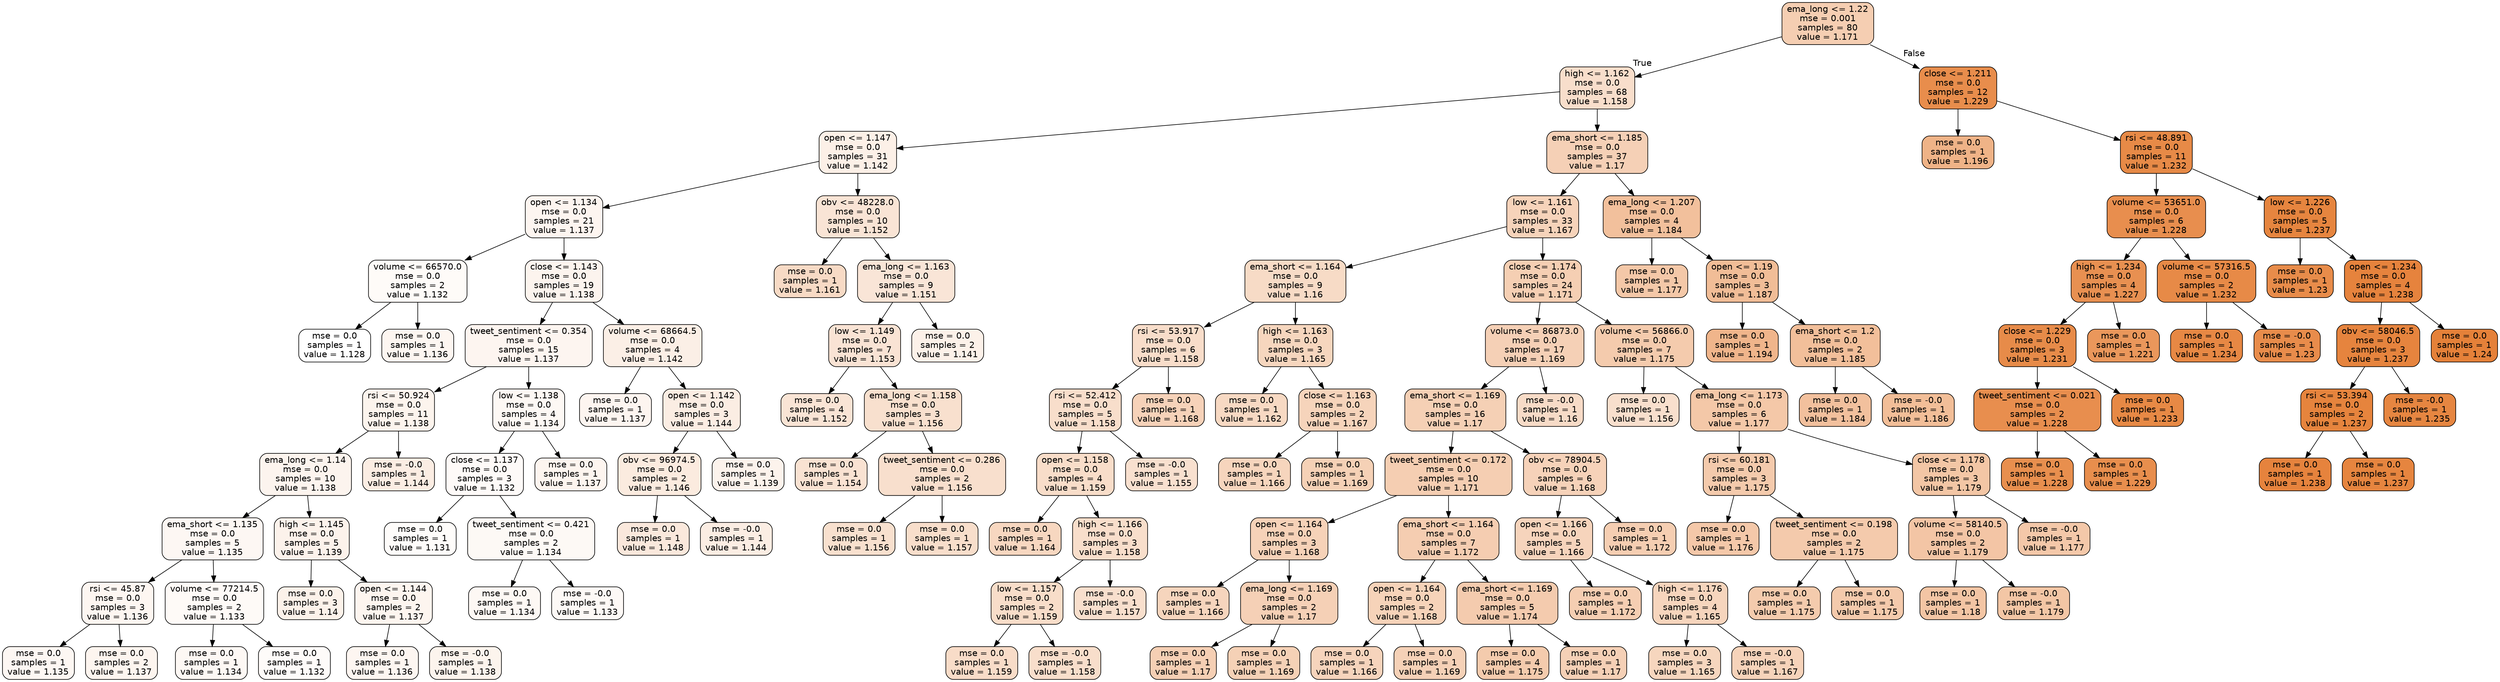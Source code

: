 digraph Tree {
node [shape=box, style="filled, rounded", color="black", fontname=helvetica] ;
edge [fontname=helvetica] ;
0 [label="ema_long <= 1.22\nmse = 0.001\nsamples = 80\nvalue = 1.171", fillcolor="#e5813962"] ;
1 [label="high <= 1.162\nmse = 0.0\nsamples = 68\nvalue = 1.158", fillcolor="#e5813942"] ;
0 -> 1 [labeldistance=2.5, labelangle=45, headlabel="True"] ;
2 [label="open <= 1.147\nmse = 0.0\nsamples = 31\nvalue = 1.142", fillcolor="#e581391e"] ;
1 -> 2 ;
3 [label="open <= 1.134\nmse = 0.0\nsamples = 21\nvalue = 1.137", fillcolor="#e5813913"] ;
2 -> 3 ;
4 [label="volume <= 66570.0\nmse = 0.0\nsamples = 2\nvalue = 1.132", fillcolor="#e5813908"] ;
3 -> 4 ;
5 [label="mse = 0.0\nsamples = 1\nvalue = 1.128", fillcolor="#e5813900"] ;
4 -> 5 ;
6 [label="mse = 0.0\nsamples = 1\nvalue = 1.136", fillcolor="#e5813911"] ;
4 -> 6 ;
7 [label="close <= 1.143\nmse = 0.0\nsamples = 19\nvalue = 1.138", fillcolor="#e5813915"] ;
3 -> 7 ;
8 [label="tweet_sentiment <= 0.354\nmse = 0.0\nsamples = 15\nvalue = 1.137", fillcolor="#e5813913"] ;
7 -> 8 ;
9 [label="rsi <= 50.924\nmse = 0.0\nsamples = 11\nvalue = 1.138", fillcolor="#e5813916"] ;
8 -> 9 ;
10 [label="ema_long <= 1.14\nmse = 0.0\nsamples = 10\nvalue = 1.138", fillcolor="#e5813915"] ;
9 -> 10 ;
11 [label="ema_short <= 1.135\nmse = 0.0\nsamples = 5\nvalue = 1.135", fillcolor="#e581390f"] ;
10 -> 11 ;
12 [label="rsi <= 45.87\nmse = 0.0\nsamples = 3\nvalue = 1.136", fillcolor="#e5813912"] ;
11 -> 12 ;
13 [label="mse = 0.0\nsamples = 1\nvalue = 1.135", fillcolor="#e581390f"] ;
12 -> 13 ;
14 [label="mse = 0.0\nsamples = 2\nvalue = 1.137", fillcolor="#e5813914"] ;
12 -> 14 ;
15 [label="volume <= 77214.5\nmse = 0.0\nsamples = 2\nvalue = 1.133", fillcolor="#e581390a"] ;
11 -> 15 ;
16 [label="mse = 0.0\nsamples = 1\nvalue = 1.134", fillcolor="#e581390d"] ;
15 -> 16 ;
17 [label="mse = 0.0\nsamples = 1\nvalue = 1.132", fillcolor="#e5813907"] ;
15 -> 17 ;
18 [label="high <= 1.145\nmse = 0.0\nsamples = 5\nvalue = 1.139", fillcolor="#e5813919"] ;
10 -> 18 ;
19 [label="mse = 0.0\nsamples = 3\nvalue = 1.14", fillcolor="#e581391a"] ;
18 -> 19 ;
20 [label="open <= 1.144\nmse = 0.0\nsamples = 2\nvalue = 1.137", fillcolor="#e5813914"] ;
18 -> 20 ;
21 [label="mse = 0.0\nsamples = 1\nvalue = 1.136", fillcolor="#e5813912"] ;
20 -> 21 ;
22 [label="mse = -0.0\nsamples = 1\nvalue = 1.138", fillcolor="#e5813916"] ;
20 -> 22 ;
23 [label="mse = -0.0\nsamples = 1\nvalue = 1.144", fillcolor="#e5813924"] ;
9 -> 23 ;
24 [label="low <= 1.138\nmse = 0.0\nsamples = 4\nvalue = 1.134", fillcolor="#e581390d"] ;
8 -> 24 ;
25 [label="close <= 1.137\nmse = 0.0\nsamples = 3\nvalue = 1.132", fillcolor="#e5813909"] ;
24 -> 25 ;
26 [label="mse = 0.0\nsamples = 1\nvalue = 1.131", fillcolor="#e5813906"] ;
25 -> 26 ;
27 [label="tweet_sentiment <= 0.421\nmse = 0.0\nsamples = 2\nvalue = 1.134", fillcolor="#e581390c"] ;
25 -> 27 ;
28 [label="mse = 0.0\nsamples = 1\nvalue = 1.134", fillcolor="#e581390d"] ;
27 -> 28 ;
29 [label="mse = -0.0\nsamples = 1\nvalue = 1.133", fillcolor="#e581390b"] ;
27 -> 29 ;
30 [label="mse = 0.0\nsamples = 1\nvalue = 1.137", fillcolor="#e5813914"] ;
24 -> 30 ;
31 [label="volume <= 68664.5\nmse = 0.0\nsamples = 4\nvalue = 1.142", fillcolor="#e581391f"] ;
7 -> 31 ;
32 [label="mse = 0.0\nsamples = 1\nvalue = 1.137", fillcolor="#e5813913"] ;
31 -> 32 ;
33 [label="open <= 1.142\nmse = 0.0\nsamples = 3\nvalue = 1.144", fillcolor="#e5813923"] ;
31 -> 33 ;
34 [label="obv <= 96974.5\nmse = 0.0\nsamples = 2\nvalue = 1.146", fillcolor="#e5813928"] ;
33 -> 34 ;
35 [label="mse = 0.0\nsamples = 1\nvalue = 1.148", fillcolor="#e581392d"] ;
34 -> 35 ;
36 [label="mse = -0.0\nsamples = 1\nvalue = 1.144", fillcolor="#e5813923"] ;
34 -> 36 ;
37 [label="mse = 0.0\nsamples = 1\nvalue = 1.139", fillcolor="#e5813918"] ;
33 -> 37 ;
38 [label="obv <= 48228.0\nmse = 0.0\nsamples = 10\nvalue = 1.152", fillcolor="#e5813935"] ;
2 -> 38 ;
39 [label="mse = 0.0\nsamples = 1\nvalue = 1.161", fillcolor="#e581394a"] ;
38 -> 39 ;
40 [label="ema_long <= 1.163\nmse = 0.0\nsamples = 9\nvalue = 1.151", fillcolor="#e5813933"] ;
38 -> 40 ;
41 [label="low <= 1.149\nmse = 0.0\nsamples = 7\nvalue = 1.153", fillcolor="#e5813937"] ;
40 -> 41 ;
42 [label="mse = 0.0\nsamples = 4\nvalue = 1.152", fillcolor="#e5813935"] ;
41 -> 42 ;
43 [label="ema_long <= 1.158\nmse = 0.0\nsamples = 3\nvalue = 1.156", fillcolor="#e581393e"] ;
41 -> 43 ;
44 [label="mse = 0.0\nsamples = 1\nvalue = 1.154", fillcolor="#e5813939"] ;
43 -> 44 ;
45 [label="tweet_sentiment <= 0.286\nmse = 0.0\nsamples = 2\nvalue = 1.156", fillcolor="#e5813940"] ;
43 -> 45 ;
46 [label="mse = 0.0\nsamples = 1\nvalue = 1.156", fillcolor="#e581393e"] ;
45 -> 46 ;
47 [label="mse = 0.0\nsamples = 1\nvalue = 1.157", fillcolor="#e5813942"] ;
45 -> 47 ;
48 [label="mse = 0.0\nsamples = 2\nvalue = 1.141", fillcolor="#e581391c"] ;
40 -> 48 ;
49 [label="ema_short <= 1.185\nmse = 0.0\nsamples = 37\nvalue = 1.17", fillcolor="#e581395e"] ;
1 -> 49 ;
50 [label="low <= 1.161\nmse = 0.0\nsamples = 33\nvalue = 1.167", fillcolor="#e5813958"] ;
49 -> 50 ;
51 [label="ema_short <= 1.164\nmse = 0.0\nsamples = 9\nvalue = 1.16", fillcolor="#e5813949"] ;
50 -> 51 ;
52 [label="rsi <= 53.917\nmse = 0.0\nsamples = 6\nvalue = 1.158", fillcolor="#e5813944"] ;
51 -> 52 ;
53 [label="rsi <= 52.412\nmse = 0.0\nsamples = 5\nvalue = 1.158", fillcolor="#e5813943"] ;
52 -> 53 ;
54 [label="open <= 1.158\nmse = 0.0\nsamples = 4\nvalue = 1.159", fillcolor="#e5813945"] ;
53 -> 54 ;
55 [label="mse = 0.0\nsamples = 1\nvalue = 1.164", fillcolor="#e5813951"] ;
54 -> 55 ;
56 [label="high <= 1.166\nmse = 0.0\nsamples = 3\nvalue = 1.158", fillcolor="#e5813943"] ;
54 -> 56 ;
57 [label="low <= 1.157\nmse = 0.0\nsamples = 2\nvalue = 1.159", fillcolor="#e5813945"] ;
56 -> 57 ;
58 [label="mse = 0.0\nsamples = 1\nvalue = 1.159", fillcolor="#e5813946"] ;
57 -> 58 ;
59 [label="mse = -0.0\nsamples = 1\nvalue = 1.158", fillcolor="#e5813943"] ;
57 -> 59 ;
60 [label="mse = -0.0\nsamples = 1\nvalue = 1.157", fillcolor="#e5813940"] ;
56 -> 60 ;
61 [label="mse = -0.0\nsamples = 1\nvalue = 1.155", fillcolor="#e581393d"] ;
53 -> 61 ;
62 [label="mse = 0.0\nsamples = 1\nvalue = 1.168", fillcolor="#e581395a"] ;
52 -> 62 ;
63 [label="high <= 1.163\nmse = 0.0\nsamples = 3\nvalue = 1.165", fillcolor="#e5813953"] ;
51 -> 63 ;
64 [label="mse = 0.0\nsamples = 1\nvalue = 1.162", fillcolor="#e581394d"] ;
63 -> 64 ;
65 [label="close <= 1.163\nmse = 0.0\nsamples = 2\nvalue = 1.167", fillcolor="#e5813957"] ;
63 -> 65 ;
66 [label="mse = 0.0\nsamples = 1\nvalue = 1.166", fillcolor="#e5813955"] ;
65 -> 66 ;
67 [label="mse = 0.0\nsamples = 1\nvalue = 1.169", fillcolor="#e581395d"] ;
65 -> 67 ;
68 [label="close <= 1.174\nmse = 0.0\nsamples = 24\nvalue = 1.171", fillcolor="#e5813961"] ;
50 -> 68 ;
69 [label="volume <= 86873.0\nmse = 0.0\nsamples = 17\nvalue = 1.169", fillcolor="#e581395e"] ;
68 -> 69 ;
70 [label="ema_short <= 1.169\nmse = 0.0\nsamples = 16\nvalue = 1.17", fillcolor="#e581395f"] ;
69 -> 70 ;
71 [label="tweet_sentiment <= 0.172\nmse = 0.0\nsamples = 10\nvalue = 1.171", fillcolor="#e5813962"] ;
70 -> 71 ;
72 [label="open <= 1.164\nmse = 0.0\nsamples = 3\nvalue = 1.168", fillcolor="#e581395b"] ;
71 -> 72 ;
73 [label="mse = 0.0\nsamples = 1\nvalue = 1.166", fillcolor="#e5813955"] ;
72 -> 73 ;
74 [label="ema_long <= 1.169\nmse = 0.0\nsamples = 2\nvalue = 1.17", fillcolor="#e581395e"] ;
72 -> 74 ;
75 [label="mse = 0.0\nsamples = 1\nvalue = 1.17", fillcolor="#e5813960"] ;
74 -> 75 ;
76 [label="mse = 0.0\nsamples = 1\nvalue = 1.169", fillcolor="#e581395d"] ;
74 -> 76 ;
77 [label="ema_short <= 1.164\nmse = 0.0\nsamples = 7\nvalue = 1.172", fillcolor="#e5813964"] ;
71 -> 77 ;
78 [label="open <= 1.164\nmse = 0.0\nsamples = 2\nvalue = 1.168", fillcolor="#e5813959"] ;
77 -> 78 ;
79 [label="mse = 0.0\nsamples = 1\nvalue = 1.166", fillcolor="#e5813956"] ;
78 -> 79 ;
80 [label="mse = 0.0\nsamples = 1\nvalue = 1.169", fillcolor="#e581395c"] ;
78 -> 80 ;
81 [label="ema_short <= 1.169\nmse = 0.0\nsamples = 5\nvalue = 1.174", fillcolor="#e5813968"] ;
77 -> 81 ;
82 [label="mse = 0.0\nsamples = 4\nvalue = 1.175", fillcolor="#e5813969"] ;
81 -> 82 ;
83 [label="mse = 0.0\nsamples = 1\nvalue = 1.17", fillcolor="#e581395e"] ;
81 -> 83 ;
84 [label="obv <= 78904.5\nmse = 0.0\nsamples = 6\nvalue = 1.168", fillcolor="#e581395a"] ;
70 -> 84 ;
85 [label="open <= 1.166\nmse = 0.0\nsamples = 5\nvalue = 1.166", fillcolor="#e5813956"] ;
84 -> 85 ;
86 [label="mse = 0.0\nsamples = 1\nvalue = 1.172", fillcolor="#e5813962"] ;
85 -> 86 ;
87 [label="high <= 1.176\nmse = 0.0\nsamples = 4\nvalue = 1.165", fillcolor="#e5813954"] ;
85 -> 87 ;
88 [label="mse = 0.0\nsamples = 3\nvalue = 1.165", fillcolor="#e5813953"] ;
87 -> 88 ;
89 [label="mse = -0.0\nsamples = 1\nvalue = 1.167", fillcolor="#e5813958"] ;
87 -> 89 ;
90 [label="mse = 0.0\nsamples = 1\nvalue = 1.172", fillcolor="#e5813963"] ;
84 -> 90 ;
91 [label="mse = -0.0\nsamples = 1\nvalue = 1.16", fillcolor="#e5813948"] ;
69 -> 91 ;
92 [label="volume <= 56866.0\nmse = 0.0\nsamples = 7\nvalue = 1.175", fillcolor="#e5813969"] ;
68 -> 92 ;
93 [label="mse = 0.0\nsamples = 1\nvalue = 1.156", fillcolor="#e5813940"] ;
92 -> 93 ;
94 [label="ema_long <= 1.173\nmse = 0.0\nsamples = 6\nvalue = 1.177", fillcolor="#e581396f"] ;
92 -> 94 ;
95 [label="rsi <= 60.181\nmse = 0.0\nsamples = 3\nvalue = 1.175", fillcolor="#e581396b"] ;
94 -> 95 ;
96 [label="mse = 0.0\nsamples = 1\nvalue = 1.176", fillcolor="#e581396e"] ;
95 -> 96 ;
97 [label="tweet_sentiment <= 0.198\nmse = 0.0\nsamples = 2\nvalue = 1.175", fillcolor="#e581396a"] ;
95 -> 97 ;
98 [label="mse = 0.0\nsamples = 1\nvalue = 1.175", fillcolor="#e5813969"] ;
97 -> 98 ;
99 [label="mse = 0.0\nsamples = 1\nvalue = 1.175", fillcolor="#e581396b"] ;
97 -> 99 ;
100 [label="close <= 1.178\nmse = 0.0\nsamples = 3\nvalue = 1.179", fillcolor="#e5813973"] ;
94 -> 100 ;
101 [label="volume <= 58140.5\nmse = 0.0\nsamples = 2\nvalue = 1.179", fillcolor="#e5813974"] ;
100 -> 101 ;
102 [label="mse = 0.0\nsamples = 1\nvalue = 1.18", fillcolor="#e5813975"] ;
101 -> 102 ;
103 [label="mse = -0.0\nsamples = 1\nvalue = 1.179", fillcolor="#e5813973"] ;
101 -> 103 ;
104 [label="mse = -0.0\nsamples = 1\nvalue = 1.177", fillcolor="#e581396e"] ;
100 -> 104 ;
105 [label="ema_long <= 1.207\nmse = 0.0\nsamples = 4\nvalue = 1.184", fillcolor="#e581397f"] ;
49 -> 105 ;
106 [label="mse = 0.0\nsamples = 1\nvalue = 1.177", fillcolor="#e581396f"] ;
105 -> 106 ;
107 [label="open <= 1.19\nmse = 0.0\nsamples = 3\nvalue = 1.187", fillcolor="#e5813985"] ;
105 -> 107 ;
108 [label="mse = 0.0\nsamples = 1\nvalue = 1.194", fillcolor="#e5813995"] ;
107 -> 108 ;
109 [label="ema_short <= 1.2\nmse = 0.0\nsamples = 2\nvalue = 1.185", fillcolor="#e5813982"] ;
107 -> 109 ;
110 [label="mse = 0.0\nsamples = 1\nvalue = 1.184", fillcolor="#e581397e"] ;
109 -> 110 ;
111 [label="mse = -0.0\nsamples = 1\nvalue = 1.186", fillcolor="#e5813984"] ;
109 -> 111 ;
112 [label="close <= 1.211\nmse = 0.0\nsamples = 12\nvalue = 1.229", fillcolor="#e58139e6"] ;
0 -> 112 [labeldistance=2.5, labelangle=-45, headlabel="False"] ;
113 [label="mse = 0.0\nsamples = 1\nvalue = 1.196", fillcolor="#e581399a"] ;
112 -> 113 ;
114 [label="rsi <= 48.891\nmse = 0.0\nsamples = 11\nvalue = 1.232", fillcolor="#e58139ed"] ;
112 -> 114 ;
115 [label="volume <= 53651.0\nmse = 0.0\nsamples = 6\nvalue = 1.228", fillcolor="#e58139e4"] ;
114 -> 115 ;
116 [label="high <= 1.234\nmse = 0.0\nsamples = 4\nvalue = 1.227", fillcolor="#e58139e0"] ;
115 -> 116 ;
117 [label="close <= 1.229\nmse = 0.0\nsamples = 3\nvalue = 1.231", fillcolor="#e58139ea"] ;
116 -> 117 ;
118 [label="tweet_sentiment <= 0.021\nmse = 0.0\nsamples = 2\nvalue = 1.228", fillcolor="#e58139e4"] ;
117 -> 118 ;
119 [label="mse = 0.0\nsamples = 1\nvalue = 1.228", fillcolor="#e58139e3"] ;
118 -> 119 ;
120 [label="mse = 0.0\nsamples = 1\nvalue = 1.229", fillcolor="#e58139e5"] ;
118 -> 120 ;
121 [label="mse = 0.0\nsamples = 1\nvalue = 1.233", fillcolor="#e58139ef"] ;
117 -> 121 ;
122 [label="mse = 0.0\nsamples = 1\nvalue = 1.221", fillcolor="#e58139d3"] ;
116 -> 122 ;
123 [label="volume <= 57316.5\nmse = 0.0\nsamples = 2\nvalue = 1.232", fillcolor="#e58139ec"] ;
115 -> 123 ;
124 [label="mse = 0.0\nsamples = 1\nvalue = 1.234", fillcolor="#e58139f1"] ;
123 -> 124 ;
125 [label="mse = -0.0\nsamples = 1\nvalue = 1.23", fillcolor="#e58139e8"] ;
123 -> 125 ;
126 [label="low <= 1.226\nmse = 0.0\nsamples = 5\nvalue = 1.237", fillcolor="#e58139f7"] ;
114 -> 126 ;
127 [label="mse = 0.0\nsamples = 1\nvalue = 1.23", fillcolor="#e58139e9"] ;
126 -> 127 ;
128 [label="open <= 1.234\nmse = 0.0\nsamples = 4\nvalue = 1.238", fillcolor="#e58139fa"] ;
126 -> 128 ;
129 [label="obv <= 58046.5\nmse = 0.0\nsamples = 3\nvalue = 1.237", fillcolor="#e58139f8"] ;
128 -> 129 ;
130 [label="rsi <= 53.394\nmse = 0.0\nsamples = 2\nvalue = 1.237", fillcolor="#e58139f9"] ;
129 -> 130 ;
131 [label="mse = 0.0\nsamples = 1\nvalue = 1.238", fillcolor="#e58139fa"] ;
130 -> 131 ;
132 [label="mse = 0.0\nsamples = 1\nvalue = 1.237", fillcolor="#e58139f7"] ;
130 -> 132 ;
133 [label="mse = -0.0\nsamples = 1\nvalue = 1.235", fillcolor="#e58139f4"] ;
129 -> 133 ;
134 [label="mse = 0.0\nsamples = 1\nvalue = 1.24", fillcolor="#e58139ff"] ;
128 -> 134 ;
}
